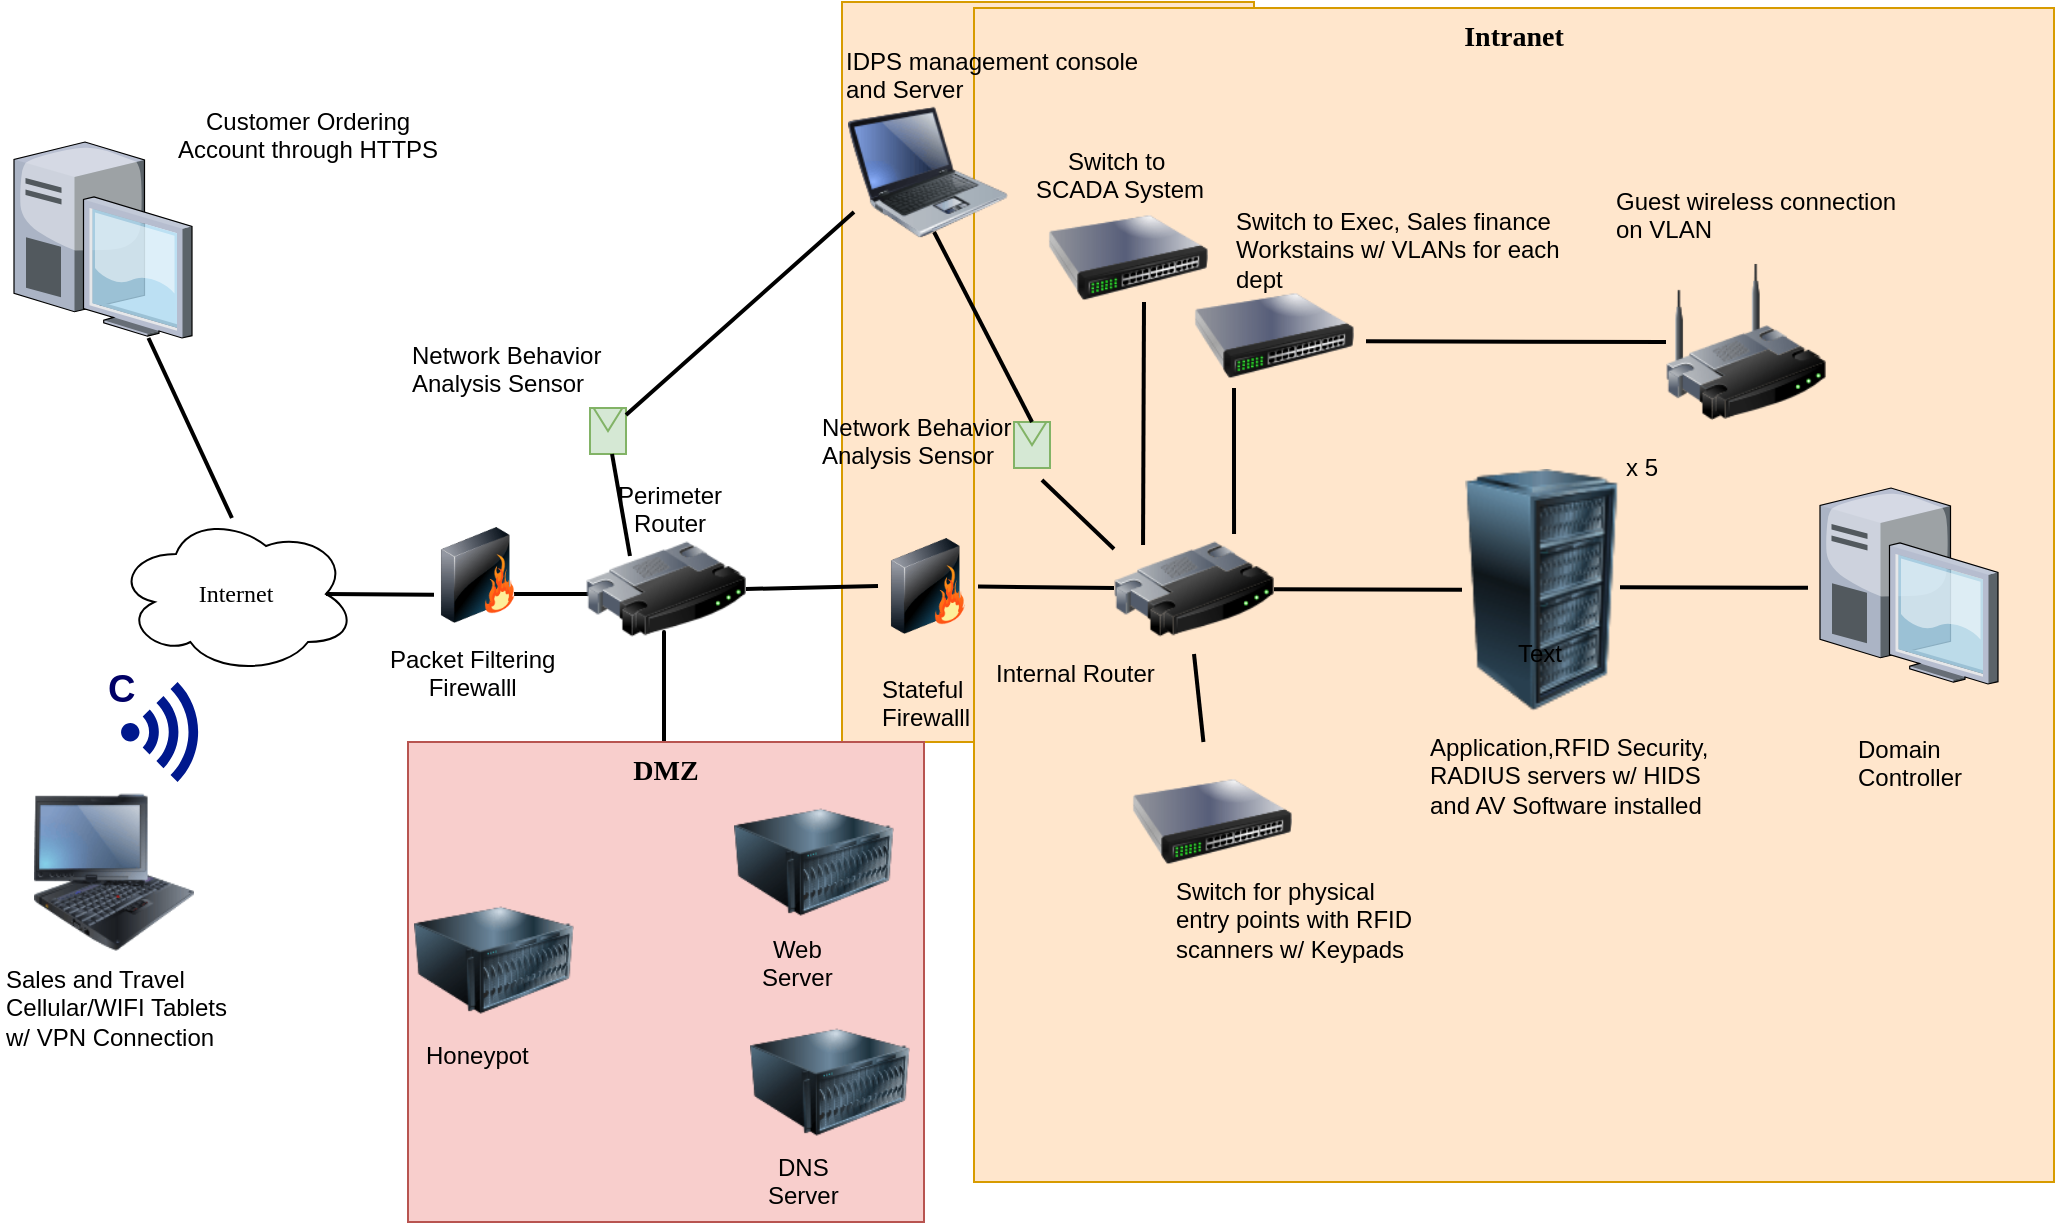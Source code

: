 <mxfile version="10.8.9" type="github"><diagram name="Page-1" id="c37626ed-c26b-45fb-9056-f9ebc6bb27b6"><mxGraphModel dx="676" dy="474" grid="1" gridSize="10" guides="1" tooltips="1" connect="1" arrows="1" fold="1" page="1" pageScale="1" pageWidth="1100" pageHeight="850" background="#ffffff" math="0" shadow="0"><root><mxCell id="0"/><mxCell id="1" parent="0"/><mxCell id="7QAVSrumepoNgCu2z-OE-39" value="Intranet" style="whiteSpace=wrap;html=1;rounded=0;shadow=0;comic=0;strokeWidth=1;fontFamily=Verdana;fontSize=14;fillColor=#ffe6cc;strokeColor=#d79b00;fontStyle=1;verticalAlign=top;" parent="1" vertex="1"><mxGeometry x="824" y="140" width="206" height="370" as="geometry"/></mxCell><mxCell id="7QAVSrumepoNgCu2z-OE-38" value="Intranet" style="whiteSpace=wrap;html=1;rounded=0;shadow=0;comic=0;strokeWidth=1;fontFamily=Verdana;fontSize=14;fillColor=#ffe6cc;strokeColor=#d79b00;fontStyle=1;verticalAlign=top;" parent="1" vertex="1"><mxGeometry x="890" y="143" width="540" height="587" as="geometry"/></mxCell><mxCell id="7QAVSrumepoNgCu2z-OE-13" style="edgeStyle=none;html=1;labelBackgroundColor=none;startFill=0;endArrow=none;endFill=0;strokeWidth=2;fillColor=#ffffff;fontFamily=Verdana;fontSize=12;" parent="1" edge="1"><mxGeometry relative="1" as="geometry"><mxPoint x="735" y="480" as="sourcePoint"/><mxPoint x="735" y="560" as="targetPoint"/><Array as="points"><mxPoint x="735" y="450"/><mxPoint x="735" y="480"/></Array></mxGeometry></mxCell><mxCell id="1c7a67bf8fd3230f-15" value="Internet" style="ellipse;shape=cloud;whiteSpace=wrap;html=1;rounded=0;shadow=0;comic=0;strokeWidth=1;fontFamily=Verdana;fontSize=12;" parent="1" vertex="1"><mxGeometry x="461" y="396" width="120" height="80" as="geometry"/></mxCell><mxCell id="1c7a67bf8fd3230f-55" style="edgeStyle=none;html=1;labelBackgroundColor=none;startFill=0;endArrow=none;endFill=0;strokeWidth=2;fillColor=#ffffff;fontFamily=Verdana;fontSize=12;entryX=0.875;entryY=0.5;entryDx=0;entryDy=0;entryPerimeter=0;" parent="1" target="1c7a67bf8fd3230f-15" edge="1"><mxGeometry relative="1" as="geometry"><mxPoint x="620" y="436.4" as="sourcePoint"/><mxPoint x="590" y="437" as="targetPoint"/></mxGeometry></mxCell><mxCell id="7QAVSrumepoNgCu2z-OE-3" style="edgeStyle=none;html=1;labelBackgroundColor=none;startFill=0;endArrow=none;endFill=0;strokeWidth=2;fillColor=#ffffff;fontFamily=Verdana;fontSize=12;" parent="1" edge="1"><mxGeometry relative="1" as="geometry"><mxPoint x="697" y="436" as="sourcePoint"/><mxPoint x="660" y="436" as="targetPoint"/></mxGeometry></mxCell><mxCell id="7QAVSrumepoNgCu2z-OE-6" value="Text" style="text;html=1;resizable=0;points=[];autosize=1;align=left;verticalAlign=top;spacingTop=-4;" parent="1" vertex="1"><mxGeometry x="716" y="575" width="40" height="20" as="geometry"/></mxCell><mxCell id="7QAVSrumepoNgCu2z-OE-9" style="edgeStyle=none;html=1;labelBackgroundColor=none;startFill=0;endArrow=none;endFill=0;strokeWidth=2;fillColor=#ffffff;fontFamily=Verdana;fontSize=12;entryX=1;entryY=0.5;entryDx=0;entryDy=0;exitX=0;exitY=0.5;exitDx=0;exitDy=0;" parent="1" source="7QAVSrumepoNgCu2z-OE-8" target="7QAVSrumepoNgCu2z-OE-11" edge="1"><mxGeometry relative="1" as="geometry"><mxPoint x="826.5" y="425" as="sourcePoint"/><mxPoint x="791.5" y="439" as="targetPoint"/><Array as="points"/></mxGeometry></mxCell><mxCell id="7QAVSrumepoNgCu2z-OE-11" value="" style="image;html=1;labelBackgroundColor=#ffffff;image=img/lib/clip_art/networking/Router_128x128.png" parent="1" vertex="1"><mxGeometry x="696" y="393.5" width="80" height="80" as="geometry"/></mxCell><mxCell id="7QAVSrumepoNgCu2z-OE-15" value="DMZ" style="whiteSpace=wrap;html=1;rounded=0;shadow=0;comic=0;strokeWidth=1;fontFamily=Verdana;fontSize=14;fillColor=#f8cecc;strokeColor=#b85450;fontStyle=1;verticalAlign=top;" parent="1" vertex="1"><mxGeometry x="607" y="510" width="258" height="240" as="geometry"/></mxCell><mxCell id="7QAVSrumepoNgCu2z-OE-16" value="" style="image;html=1;labelBackgroundColor=#ffffff;image=img/lib/clip_art/computers/Server_128x128.png" parent="1" vertex="1"><mxGeometry x="770" y="530" width="80" height="80" as="geometry"/></mxCell><mxCell id="7QAVSrumepoNgCu2z-OE-17" value="&lt;div style=&quot;text-align: center&quot;&gt;Web&lt;/div&gt;&lt;div style=&quot;text-align: center&quot;&gt;Server&lt;/div&gt;" style="text;html=1;resizable=0;points=[];autosize=1;align=left;verticalAlign=top;spacingTop=-4;" parent="1" vertex="1"><mxGeometry x="782" y="604" width="50" height="30" as="geometry"/></mxCell><mxCell id="7QAVSrumepoNgCu2z-OE-20" value="" style="image;html=1;labelBackgroundColor=#ffffff;image=img/lib/clip_art/computers/Server_128x128.png" parent="1" vertex="1"><mxGeometry x="778" y="640" width="80" height="80" as="geometry"/></mxCell><mxCell id="7QAVSrumepoNgCu2z-OE-21" value="&lt;div style=&quot;text-align: center&quot;&gt;DNS&lt;/div&gt;&lt;div style=&quot;text-align: center&quot;&gt;Server&lt;/div&gt;" style="text;html=1;resizable=0;points=[];autosize=1;align=left;verticalAlign=top;spacingTop=-4;" parent="1" vertex="1"><mxGeometry x="785" y="713" width="50" height="30" as="geometry"/></mxCell><mxCell id="7QAVSrumepoNgCu2z-OE-22" value="" style="image;html=1;labelBackgroundColor=#ffffff;image=img/lib/clip_art/computers/Server_128x128.png" parent="1" vertex="1"><mxGeometry x="610" y="579" width="80" height="80" as="geometry"/></mxCell><mxCell id="7QAVSrumepoNgCu2z-OE-23" value="&lt;div style=&quot;text-align: center&quot;&gt;Honeypot&lt;/div&gt;" style="text;html=1;resizable=0;points=[];autosize=1;align=left;verticalAlign=top;spacingTop=-4;" parent="1" vertex="1"><mxGeometry x="614" y="656.5" width="70" height="20" as="geometry"/></mxCell><mxCell id="7QAVSrumepoNgCu2z-OE-24" value="&lt;div style=&quot;text-align: center&quot;&gt;Perimeter&lt;/div&gt;&lt;div style=&quot;text-align: center&quot;&gt;Router&lt;/div&gt;" style="text;html=1;resizable=0;points=[];autosize=1;align=left;verticalAlign=top;spacingTop=-4;" parent="1" vertex="1"><mxGeometry x="710" y="377" width="70" height="30" as="geometry"/></mxCell><mxCell id="7QAVSrumepoNgCu2z-OE-25" value="" style="image;html=1;labelBackgroundColor=#ffffff;image=img/lib/clip_art/networking/Router_128x128.png" parent="1" vertex="1"><mxGeometry x="960" y="393.5" width="80" height="80" as="geometry"/></mxCell><mxCell id="7QAVSrumepoNgCu2z-OE-26" value="" style="group" parent="1" vertex="1" connectable="0"><mxGeometry x="842" y="408" width="60" height="95.5" as="geometry"/></mxCell><mxCell id="7QAVSrumepoNgCu2z-OE-8" value="" style="image;html=1;labelBackgroundColor=#ffffff;image=img/lib/clip_art/networking/Firewall_128x128.png" parent="7QAVSrumepoNgCu2z-OE-26" vertex="1"><mxGeometry width="50" height="48" as="geometry"/></mxCell><mxCell id="7QAVSrumepoNgCu2z-OE-14" value="&lt;div style=&quot;text-align: center&quot;&gt;Stateful&amp;nbsp;&lt;/div&gt;&lt;div style=&quot;text-align: center&quot;&gt;&lt;span&gt;Firewalll&lt;/span&gt;&lt;/div&gt;" style="text;html=1;resizable=0;points=[];autosize=1;align=left;verticalAlign=top;spacingTop=-4;" parent="7QAVSrumepoNgCu2z-OE-26" vertex="1"><mxGeometry y="65.5" width="60" height="30" as="geometry"/></mxCell><mxCell id="7QAVSrumepoNgCu2z-OE-27" value="" style="group" parent="1" vertex="1" connectable="0"><mxGeometry x="595.5" y="402.5" width="100" height="86" as="geometry"/></mxCell><mxCell id="7QAVSrumepoNgCu2z-OE-7" value="" style="image;html=1;labelBackgroundColor=#ffffff;image=img/lib/clip_art/networking/Firewall_128x128.png" parent="7QAVSrumepoNgCu2z-OE-27" vertex="1"><mxGeometry x="21.5" width="50" height="48" as="geometry"/></mxCell><mxCell id="7QAVSrumepoNgCu2z-OE-10" value="&lt;div style=&quot;text-align: center&quot;&gt;&lt;span&gt;Packet Filtering&lt;/span&gt;&lt;/div&gt;&lt;div style=&quot;text-align: center&quot;&gt;&lt;span&gt;Firewalll&lt;/span&gt;&lt;/div&gt;" style="text;html=1;resizable=0;points=[];autosize=1;align=left;verticalAlign=top;spacingTop=-4;" parent="7QAVSrumepoNgCu2z-OE-27" vertex="1"><mxGeometry y="56" width="100" height="30" as="geometry"/></mxCell><mxCell id="7QAVSrumepoNgCu2z-OE-32" style="edgeStyle=none;html=1;labelBackgroundColor=none;startFill=0;endArrow=none;endFill=0;strokeWidth=2;fillColor=#ffffff;fontFamily=Verdana;fontSize=12;" parent="1" source="7QAVSrumepoNgCu2z-OE-25" target="7QAVSrumepoNgCu2z-OE-8" edge="1"><mxGeometry relative="1" as="geometry"><mxPoint x="920" y="391" as="sourcePoint"/><mxPoint x="920" y="471" as="targetPoint"/></mxGeometry></mxCell><mxCell id="7QAVSrumepoNgCu2z-OE-33" value="Network Behavior&lt;br&gt;Analysis Sensor&lt;br&gt;" style="text;html=1;resizable=0;points=[];autosize=1;align=left;verticalAlign=top;spacingTop=-4;" parent="1" vertex="1"><mxGeometry x="606.5" y="307" width="110" height="30" as="geometry"/></mxCell><mxCell id="7QAVSrumepoNgCu2z-OE-34" value="Internal Router" style="text;html=1;resizable=0;points=[];autosize=1;align=left;verticalAlign=top;spacingTop=-4;" parent="1" vertex="1"><mxGeometry x="899" y="466" width="90" height="20" as="geometry"/></mxCell><mxCell id="7QAVSrumepoNgCu2z-OE-35" value="" style="image;html=1;labelBackgroundColor=#ffffff;image=img/lib/clip_art/computers/Server_Rack_128x128.png" parent="1" vertex="1"><mxGeometry x="1134" y="373.5" width="80" height="121" as="geometry"/></mxCell><mxCell id="7QAVSrumepoNgCu2z-OE-36" style="edgeStyle=none;html=1;labelBackgroundColor=none;startFill=0;endArrow=none;endFill=0;strokeWidth=2;fillColor=#ffffff;fontFamily=Verdana;fontSize=12;" parent="1" source="7QAVSrumepoNgCu2z-OE-35" target="7QAVSrumepoNgCu2z-OE-25" edge="1"><mxGeometry relative="1" as="geometry"><mxPoint x="1113" y="433.049" as="sourcePoint"/><mxPoint x="1045" y="432.282" as="targetPoint"/></mxGeometry></mxCell><mxCell id="7QAVSrumepoNgCu2z-OE-37" value="Text" style="text;html=1;resizable=0;points=[];autosize=1;align=left;verticalAlign=top;spacingTop=-4;direction=south;" parent="1" vertex="1"><mxGeometry x="1160" y="456" width="20" height="40" as="geometry"/></mxCell><mxCell id="7QAVSrumepoNgCu2z-OE-40" value="Sales and Travel&lt;br&gt;Cellular/WIFI Tablets&lt;br&gt;w/ VPN Connection&lt;br&gt;" style="text;html=1;resizable=0;points=[];autosize=1;align=left;verticalAlign=top;spacingTop=-4;" parent="1" vertex="1"><mxGeometry x="403.5" y="619" width="130" height="40" as="geometry"/></mxCell><mxCell id="7QAVSrumepoNgCu2z-OE-41" value="" style="image;html=1;labelBackgroundColor=#ffffff;image=img/lib/clip_art/networking/Switch_128x128.png" parent="1" vertex="1"><mxGeometry x="969" y="510" width="80" height="80" as="geometry"/></mxCell><mxCell id="7QAVSrumepoNgCu2z-OE-42" value="" style="image;html=1;labelBackgroundColor=#ffffff;image=img/lib/clip_art/networking/Switch_128x128.png" parent="1" vertex="1"><mxGeometry x="927" y="228" width="80" height="80" as="geometry"/></mxCell><mxCell id="7QAVSrumepoNgCu2z-OE-43" value="Application,RFID Security,&lt;br&gt;RADIUS servers w/ HIDS&amp;nbsp;&lt;br&gt;and AV Software installed&amp;nbsp;" style="text;html=1;resizable=0;points=[];autosize=1;align=left;verticalAlign=top;spacingTop=-4;" parent="1" vertex="1"><mxGeometry x="1116" y="502.5" width="160" height="40" as="geometry"/></mxCell><mxCell id="7QAVSrumepoNgCu2z-OE-44" value="" style="image;html=1;labelBackgroundColor=#ffffff;image=img/lib/clip_art/computers/IBM_Tablet_128x128.png" parent="1" vertex="1"><mxGeometry x="420" y="535" width="80" height="80" as="geometry"/></mxCell><mxCell id="7QAVSrumepoNgCu2z-OE-48" value="" style="verticalLabelPosition=bottom;aspect=fixed;html=1;verticalAlign=top;strokeColor=none;align=center;outlineConnect=0;shape=mxgraph.citrix.desktop;" parent="1" vertex="1"><mxGeometry x="410" y="210" width="89" height="98" as="geometry"/></mxCell><mxCell id="7QAVSrumepoNgCu2z-OE-49" value="" style="verticalLabelPosition=bottom;aspect=fixed;html=1;verticalAlign=top;strokeColor=none;align=center;outlineConnect=0;shape=mxgraph.citrix.desktop;" parent="1" vertex="1"><mxGeometry x="1313" y="383" width="89" height="98" as="geometry"/></mxCell><mxCell id="7QAVSrumepoNgCu2z-OE-50" value="Domain&amp;nbsp;&lt;br&gt;Controller&lt;br&gt;" style="text;html=1;resizable=0;points=[];autosize=1;align=left;verticalAlign=top;spacingTop=-4;" parent="1" vertex="1"><mxGeometry x="1330" y="503.5" width="70" height="30" as="geometry"/></mxCell><mxCell id="7QAVSrumepoNgCu2z-OE-51" value="x 5" style="text;html=1;resizable=0;points=[];autosize=1;align=left;verticalAlign=top;spacingTop=-4;" parent="1" vertex="1"><mxGeometry x="1214" y="363" width="30" height="20" as="geometry"/></mxCell><mxCell id="7QAVSrumepoNgCu2z-OE-52" style="edgeStyle=none;html=1;labelBackgroundColor=none;startFill=0;endArrow=none;endFill=0;strokeWidth=2;fillColor=#ffffff;fontFamily=Verdana;fontSize=12;" parent="1" edge="1"><mxGeometry relative="1" as="geometry"><mxPoint x="1307" y="432.885" as="sourcePoint"/><mxPoint x="1213" y="432.615" as="targetPoint"/></mxGeometry></mxCell><mxCell id="7QAVSrumepoNgCu2z-OE-54" style="edgeStyle=none;html=1;labelBackgroundColor=none;startFill=0;endArrow=none;endFill=0;strokeWidth=2;fillColor=#ffffff;fontFamily=Verdana;fontSize=12;entryX=0.483;entryY=0.025;entryDx=0;entryDy=0;entryPerimeter=0;" parent="1" source="7QAVSrumepoNgCu2z-OE-48" target="1c7a67bf8fd3230f-15" edge="1"><mxGeometry relative="1" as="geometry"><mxPoint x="534.312" y="326.922" as="sourcePoint"/><mxPoint x="507.554" y="387.5" as="targetPoint"/></mxGeometry></mxCell><mxCell id="7QAVSrumepoNgCu2z-OE-55" style="edgeStyle=none;html=1;labelBackgroundColor=none;startFill=0;endArrow=none;endFill=0;strokeWidth=2;fillColor=#ffffff;fontFamily=Verdana;fontSize=12;" parent="1" edge="1"><mxGeometry relative="1" as="geometry"><mxPoint x="975" y="290" as="sourcePoint"/><mxPoint x="974.518" y="411.5" as="targetPoint"/></mxGeometry></mxCell><mxCell id="7QAVSrumepoNgCu2z-OE-57" style="edgeStyle=none;html=1;labelBackgroundColor=none;startFill=0;endArrow=none;endFill=0;strokeWidth=2;fillColor=#ffffff;fontFamily=Verdana;fontSize=12;exitX=0.25;exitY=1;exitDx=0;exitDy=0;" parent="1" edge="1"><mxGeometry relative="1" as="geometry"><mxPoint x="1020" y="333" as="sourcePoint"/><mxPoint x="1020.018" y="406" as="targetPoint"/></mxGeometry></mxCell><mxCell id="7QAVSrumepoNgCu2z-OE-56" value="" style="image;html=1;labelBackgroundColor=#ffffff;image=img/lib/clip_art/networking/Switch_128x128.png" parent="1" vertex="1"><mxGeometry x="1000" y="267" width="80" height="80" as="geometry"/></mxCell><mxCell id="7QAVSrumepoNgCu2z-OE-58" value="&lt;div style=&quot;text-align: center&quot;&gt;&lt;span&gt;Switch to&amp;nbsp;&lt;/span&gt;&lt;/div&gt;&lt;div style=&quot;text-align: center&quot;&gt;&lt;span&gt;SCADA System&lt;/span&gt;&lt;/div&gt;" style="text;html=1;resizable=0;points=[];autosize=1;align=left;verticalAlign=top;spacingTop=-4;" parent="1" vertex="1"><mxGeometry x="919" y="210" width="100" height="30" as="geometry"/></mxCell><mxCell id="7QAVSrumepoNgCu2z-OE-59" style="edgeStyle=none;html=1;labelBackgroundColor=none;startFill=0;endArrow=none;endFill=0;strokeWidth=2;fillColor=#ffffff;fontFamily=Verdana;fontSize=12;exitX=0.25;exitY=1;exitDx=0;exitDy=0;" parent="1" target="7QAVSrumepoNgCu2z-OE-41" edge="1"><mxGeometry relative="1" as="geometry"><mxPoint x="1000" y="466" as="sourcePoint"/><mxPoint x="1000.018" y="539" as="targetPoint"/></mxGeometry></mxCell><mxCell id="7QAVSrumepoNgCu2z-OE-60" value="&lt;div style=&quot;text-align: left&quot;&gt;&lt;span&gt;Switch to&amp;nbsp;&lt;/span&gt;&lt;span&gt;Exec, Sales finance&amp;nbsp;&lt;/span&gt;&lt;/div&gt;&lt;div style=&quot;text-align: left&quot;&gt;Workstains w/ VLANs for each&amp;nbsp;&lt;/div&gt;&lt;div style=&quot;text-align: left&quot;&gt;dept&lt;/div&gt;" style="text;html=1;resizable=0;points=[];autosize=1;align=left;verticalAlign=top;spacingTop=-4;" parent="1" vertex="1"><mxGeometry x="1019" y="240" width="180" height="40" as="geometry"/></mxCell><mxCell id="7QAVSrumepoNgCu2z-OE-61" value="&lt;div style=&quot;text-align: left&quot;&gt;Switch for physical&amp;nbsp;&lt;/div&gt;&lt;div style=&quot;text-align: left&quot;&gt;entry points with RFID&amp;nbsp;&lt;/div&gt;&lt;div style=&quot;text-align: left&quot;&gt;scanners w/ Keypads&lt;/div&gt;" style="text;html=1;resizable=0;points=[];autosize=1;align=left;verticalAlign=top;spacingTop=-4;" parent="1" vertex="1"><mxGeometry x="989" y="575" width="140" height="40" as="geometry"/></mxCell><mxCell id="7QAVSrumepoNgCu2z-OE-62" value="&lt;div style=&quot;text-align: center&quot;&gt;Customer Ordering&lt;/div&gt;&lt;div style=&quot;text-align: center&quot;&gt;Account through HTTPS&lt;/div&gt;" style="text;html=1;resizable=0;points=[];autosize=1;align=left;verticalAlign=top;spacingTop=-4;" parent="1" vertex="1"><mxGeometry x="490" y="190" width="150" height="30" as="geometry"/></mxCell><mxCell id="7QAVSrumepoNgCu2z-OE-67" value="" style="group" parent="1" vertex="1" connectable="0"><mxGeometry x="454.5" y="470" width="51" height="60" as="geometry"/></mxCell><mxCell id="7QAVSrumepoNgCu2z-OE-63" value="" style="pointerEvents=1;shadow=0;dashed=0;html=1;strokeColor=none;labelPosition=center;verticalLabelPosition=bottom;verticalAlign=top;align=center;shape=mxgraph.mscae.enterprise.wireless_connection;fillColor=#00188D;" parent="7QAVSrumepoNgCu2z-OE-67" vertex="1"><mxGeometry x="9" y="10" width="42" height="50" as="geometry"/></mxCell><mxCell id="7QAVSrumepoNgCu2z-OE-65" value="&lt;font style=&quot;font-size: 19px&quot; color=&quot;#000066&quot;&gt;&lt;b&gt;C&lt;/b&gt;&lt;/font&gt;" style="text;html=1;resizable=0;points=[];autosize=1;align=left;verticalAlign=top;spacingTop=-4;" parent="7QAVSrumepoNgCu2z-OE-67" vertex="1"><mxGeometry width="30" height="20" as="geometry"/></mxCell><mxCell id="7QAVSrumepoNgCu2z-OE-68" value="" style="image;html=1;labelBackgroundColor=#ffffff;image=img/lib/clip_art/computers/Laptop_128x128.png" parent="1" vertex="1"><mxGeometry x="827" y="185" width="80" height="80" as="geometry"/></mxCell><mxCell id="hucM7JROWInfLL6EtNJh-1" value="" style="verticalLabelPosition=bottom;align=center;outlineConnect=0;dashed=0;html=1;verticalAlign=top;shape=mxgraph.pid.flow_sensors.wedge;fillColor=#d5e8d4;strokeColor=#82b366;" vertex="1" parent="1"><mxGeometry x="910" y="350" width="18" height="23" as="geometry"/></mxCell><mxCell id="hucM7JROWInfLL6EtNJh-2" value="" style="verticalLabelPosition=bottom;align=center;outlineConnect=0;dashed=0;html=1;verticalAlign=top;shape=mxgraph.pid.flow_sensors.wedge;fillColor=#d5e8d4;strokeColor=#82b366;" vertex="1" parent="1"><mxGeometry x="698" y="343" width="18" height="23" as="geometry"/></mxCell><mxCell id="hucM7JROWInfLL6EtNJh-3" value="Network Behavior&lt;br&gt;Analysis Sensor&lt;br&gt;" style="text;html=1;resizable=0;points=[];autosize=1;align=left;verticalAlign=top;spacingTop=-4;" vertex="1" parent="1"><mxGeometry x="812" y="343" width="110" height="30" as="geometry"/></mxCell><mxCell id="hucM7JROWInfLL6EtNJh-6" style="edgeStyle=none;html=1;labelBackgroundColor=none;startFill=0;endArrow=none;endFill=0;strokeWidth=2;fillColor=#ffffff;fontFamily=Verdana;fontSize=12;exitX=0.245;exitY=-0.1;exitDx=0;exitDy=0;exitPerimeter=0;" edge="1" parent="1" target="hucM7JROWInfLL6EtNJh-2"><mxGeometry relative="1" as="geometry"><mxPoint x="830" y="245" as="sourcePoint"/><mxPoint x="675" y="330" as="targetPoint"/></mxGeometry></mxCell><mxCell id="hucM7JROWInfLL6EtNJh-8" style="edgeStyle=none;html=1;labelBackgroundColor=none;startFill=0;endArrow=none;endFill=0;strokeWidth=2;fillColor=#ffffff;fontFamily=Verdana;fontSize=12;exitX=0.538;exitY=0.875;exitDx=0;exitDy=0;exitPerimeter=0;entryX=0.5;entryY=0;entryDx=0;entryDy=0;entryPerimeter=0;" edge="1" parent="1" source="7QAVSrumepoNgCu2z-OE-68" target="hucM7JROWInfLL6EtNJh-1"><mxGeometry relative="1" as="geometry"><mxPoint x="840" y="255" as="sourcePoint"/><mxPoint x="685" y="340" as="targetPoint"/></mxGeometry></mxCell><mxCell id="hucM7JROWInfLL6EtNJh-9" style="edgeStyle=none;html=1;labelBackgroundColor=none;startFill=0;endArrow=none;endFill=0;strokeWidth=2;fillColor=#ffffff;fontFamily=Verdana;fontSize=12;entryX=0.114;entryY=1.333;entryDx=0;entryDy=0;entryPerimeter=0;" edge="1" parent="1" source="hucM7JROWInfLL6EtNJh-2" target="7QAVSrumepoNgCu2z-OE-24"><mxGeometry relative="1" as="geometry"><mxPoint x="698" y="384" as="sourcePoint"/><mxPoint x="702.714" y="428" as="targetPoint"/></mxGeometry></mxCell><mxCell id="hucM7JROWInfLL6EtNJh-10" style="edgeStyle=none;html=1;labelBackgroundColor=none;startFill=0;endArrow=none;endFill=0;strokeWidth=2;fillColor=#ffffff;fontFamily=Verdana;fontSize=12;exitX=1.018;exitY=1.2;exitDx=0;exitDy=0;exitPerimeter=0;entryX=0;entryY=0.25;entryDx=0;entryDy=0;" edge="1" parent="1" source="hucM7JROWInfLL6EtNJh-3" target="7QAVSrumepoNgCu2z-OE-25"><mxGeometry relative="1" as="geometry"><mxPoint x="951" y="373" as="sourcePoint"/><mxPoint x="955.714" y="417" as="targetPoint"/></mxGeometry></mxCell><mxCell id="hucM7JROWInfLL6EtNJh-11" value="IDPS management console&lt;br&gt;and Server&lt;br&gt;" style="text;html=1;resizable=0;points=[];autosize=1;align=left;verticalAlign=top;spacingTop=-4;" vertex="1" parent="1"><mxGeometry x="824" y="160" width="160" height="30" as="geometry"/></mxCell><mxCell id="hucM7JROWInfLL6EtNJh-13" value="" style="image;html=1;labelBackgroundColor=#ffffff;image=img/lib/clip_art/networking/Wireless_Router_128x128.png" vertex="1" parent="1"><mxGeometry x="1236" y="270" width="80" height="80" as="geometry"/></mxCell><mxCell id="hucM7JROWInfLL6EtNJh-14" value="Guest wireless connection&amp;nbsp;&lt;br&gt;on VLAN&lt;br&gt;" style="text;html=1;resizable=0;points=[];autosize=1;align=left;verticalAlign=top;spacingTop=-4;" vertex="1" parent="1"><mxGeometry x="1209" y="230" width="160" height="30" as="geometry"/></mxCell><mxCell id="hucM7JROWInfLL6EtNJh-15" style="edgeStyle=none;html=1;labelBackgroundColor=none;startFill=0;endArrow=none;endFill=0;strokeWidth=2;fillColor=#ffffff;fontFamily=Verdana;fontSize=12;exitX=0;exitY=0.5;exitDx=0;exitDy=0;" edge="1" parent="1" source="hucM7JROWInfLL6EtNJh-13"><mxGeometry relative="1" as="geometry"><mxPoint x="1180" y="309.885" as="sourcePoint"/><mxPoint x="1086" y="309.615" as="targetPoint"/></mxGeometry></mxCell></root></mxGraphModel></diagram></mxfile>